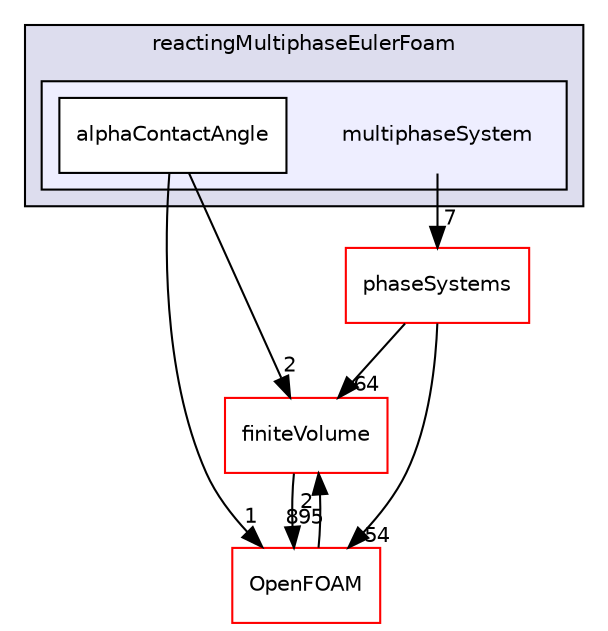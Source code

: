 digraph "src/phaseSystemModels/reactingEulerFoam/reactingMultiphaseEulerFoam/multiphaseSystem" {
  bgcolor=transparent;
  compound=true
  node [ fontsize="10", fontname="Helvetica"];
  edge [ labelfontsize="10", labelfontname="Helvetica"];
  subgraph clusterdir_94f0ed2c2b56c944e3e18a9b9b0e7418 {
    graph [ bgcolor="#ddddee", pencolor="black", label="reactingMultiphaseEulerFoam" fontname="Helvetica", fontsize="10", URL="dir_94f0ed2c2b56c944e3e18a9b9b0e7418.html"]
  subgraph clusterdir_3414b021d6e2ab5bf2d50c0002385866 {
    graph [ bgcolor="#eeeeff", pencolor="black", label="" URL="dir_3414b021d6e2ab5bf2d50c0002385866.html"];
    dir_3414b021d6e2ab5bf2d50c0002385866 [shape=plaintext label="multiphaseSystem"];
    dir_0e7e57f92a7d761b3ee79cda2aea68eb [shape=box label="alphaContactAngle" color="black" fillcolor="white" style="filled" URL="dir_0e7e57f92a7d761b3ee79cda2aea68eb.html"];
  }
  }
  dir_9bd15774b555cf7259a6fa18f99fe99b [shape=box label="finiteVolume" color="red" URL="dir_9bd15774b555cf7259a6fa18f99fe99b.html"];
  dir_264d2d6ce5df211e174aa532bbc40de4 [shape=box label="phaseSystems" color="red" URL="dir_264d2d6ce5df211e174aa532bbc40de4.html"];
  dir_c5473ff19b20e6ec4dfe5c310b3778a8 [shape=box label="OpenFOAM" color="red" URL="dir_c5473ff19b20e6ec4dfe5c310b3778a8.html"];
  dir_9bd15774b555cf7259a6fa18f99fe99b->dir_c5473ff19b20e6ec4dfe5c310b3778a8 [headlabel="895", labeldistance=1.5 headhref="dir_000814_002151.html"];
  dir_0e7e57f92a7d761b3ee79cda2aea68eb->dir_9bd15774b555cf7259a6fa18f99fe99b [headlabel="2", labeldistance=1.5 headhref="dir_003300_000814.html"];
  dir_0e7e57f92a7d761b3ee79cda2aea68eb->dir_c5473ff19b20e6ec4dfe5c310b3778a8 [headlabel="1", labeldistance=1.5 headhref="dir_003300_002151.html"];
  dir_264d2d6ce5df211e174aa532bbc40de4->dir_9bd15774b555cf7259a6fa18f99fe99b [headlabel="64", labeldistance=1.5 headhref="dir_000851_000814.html"];
  dir_264d2d6ce5df211e174aa532bbc40de4->dir_c5473ff19b20e6ec4dfe5c310b3778a8 [headlabel="54", labeldistance=1.5 headhref="dir_000851_002151.html"];
  dir_3414b021d6e2ab5bf2d50c0002385866->dir_264d2d6ce5df211e174aa532bbc40de4 [headlabel="7", labeldistance=1.5 headhref="dir_003299_000851.html"];
  dir_c5473ff19b20e6ec4dfe5c310b3778a8->dir_9bd15774b555cf7259a6fa18f99fe99b [headlabel="2", labeldistance=1.5 headhref="dir_002151_000814.html"];
}
